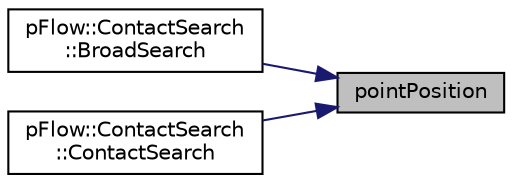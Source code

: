 digraph "pointPosition"
{
 // LATEX_PDF_SIZE
  edge [fontname="Helvetica",fontsize="10",labelfontname="Helvetica",labelfontsize="10"];
  node [fontname="Helvetica",fontsize="10",shape=record];
  rankdir="RL";
  Node1 [label="pointPosition",height=0.2,width=0.4,color="black", fillcolor="grey75", style="filled", fontcolor="black",tooltip=" "];
  Node1 -> Node2 [dir="back",color="midnightblue",fontsize="10",style="solid",fontname="Helvetica"];
  Node2 [label="pFlow::ContactSearch\l::BroadSearch",height=0.2,width=0.4,color="black", fillcolor="white", style="filled",URL="$classpFlow_1_1ContactSearch.html#a9b8b797bb562937bc89d63a074331a7b",tooltip=" "];
  Node1 -> Node3 [dir="back",color="midnightblue",fontsize="10",style="solid",fontname="Helvetica"];
  Node3 [label="pFlow::ContactSearch\l::ContactSearch",height=0.2,width=0.4,color="black", fillcolor="white", style="filled",URL="$classpFlow_1_1ContactSearch.html#af9dd514cd28edb2b83ffa07d78e89a77",tooltip=" "];
}
